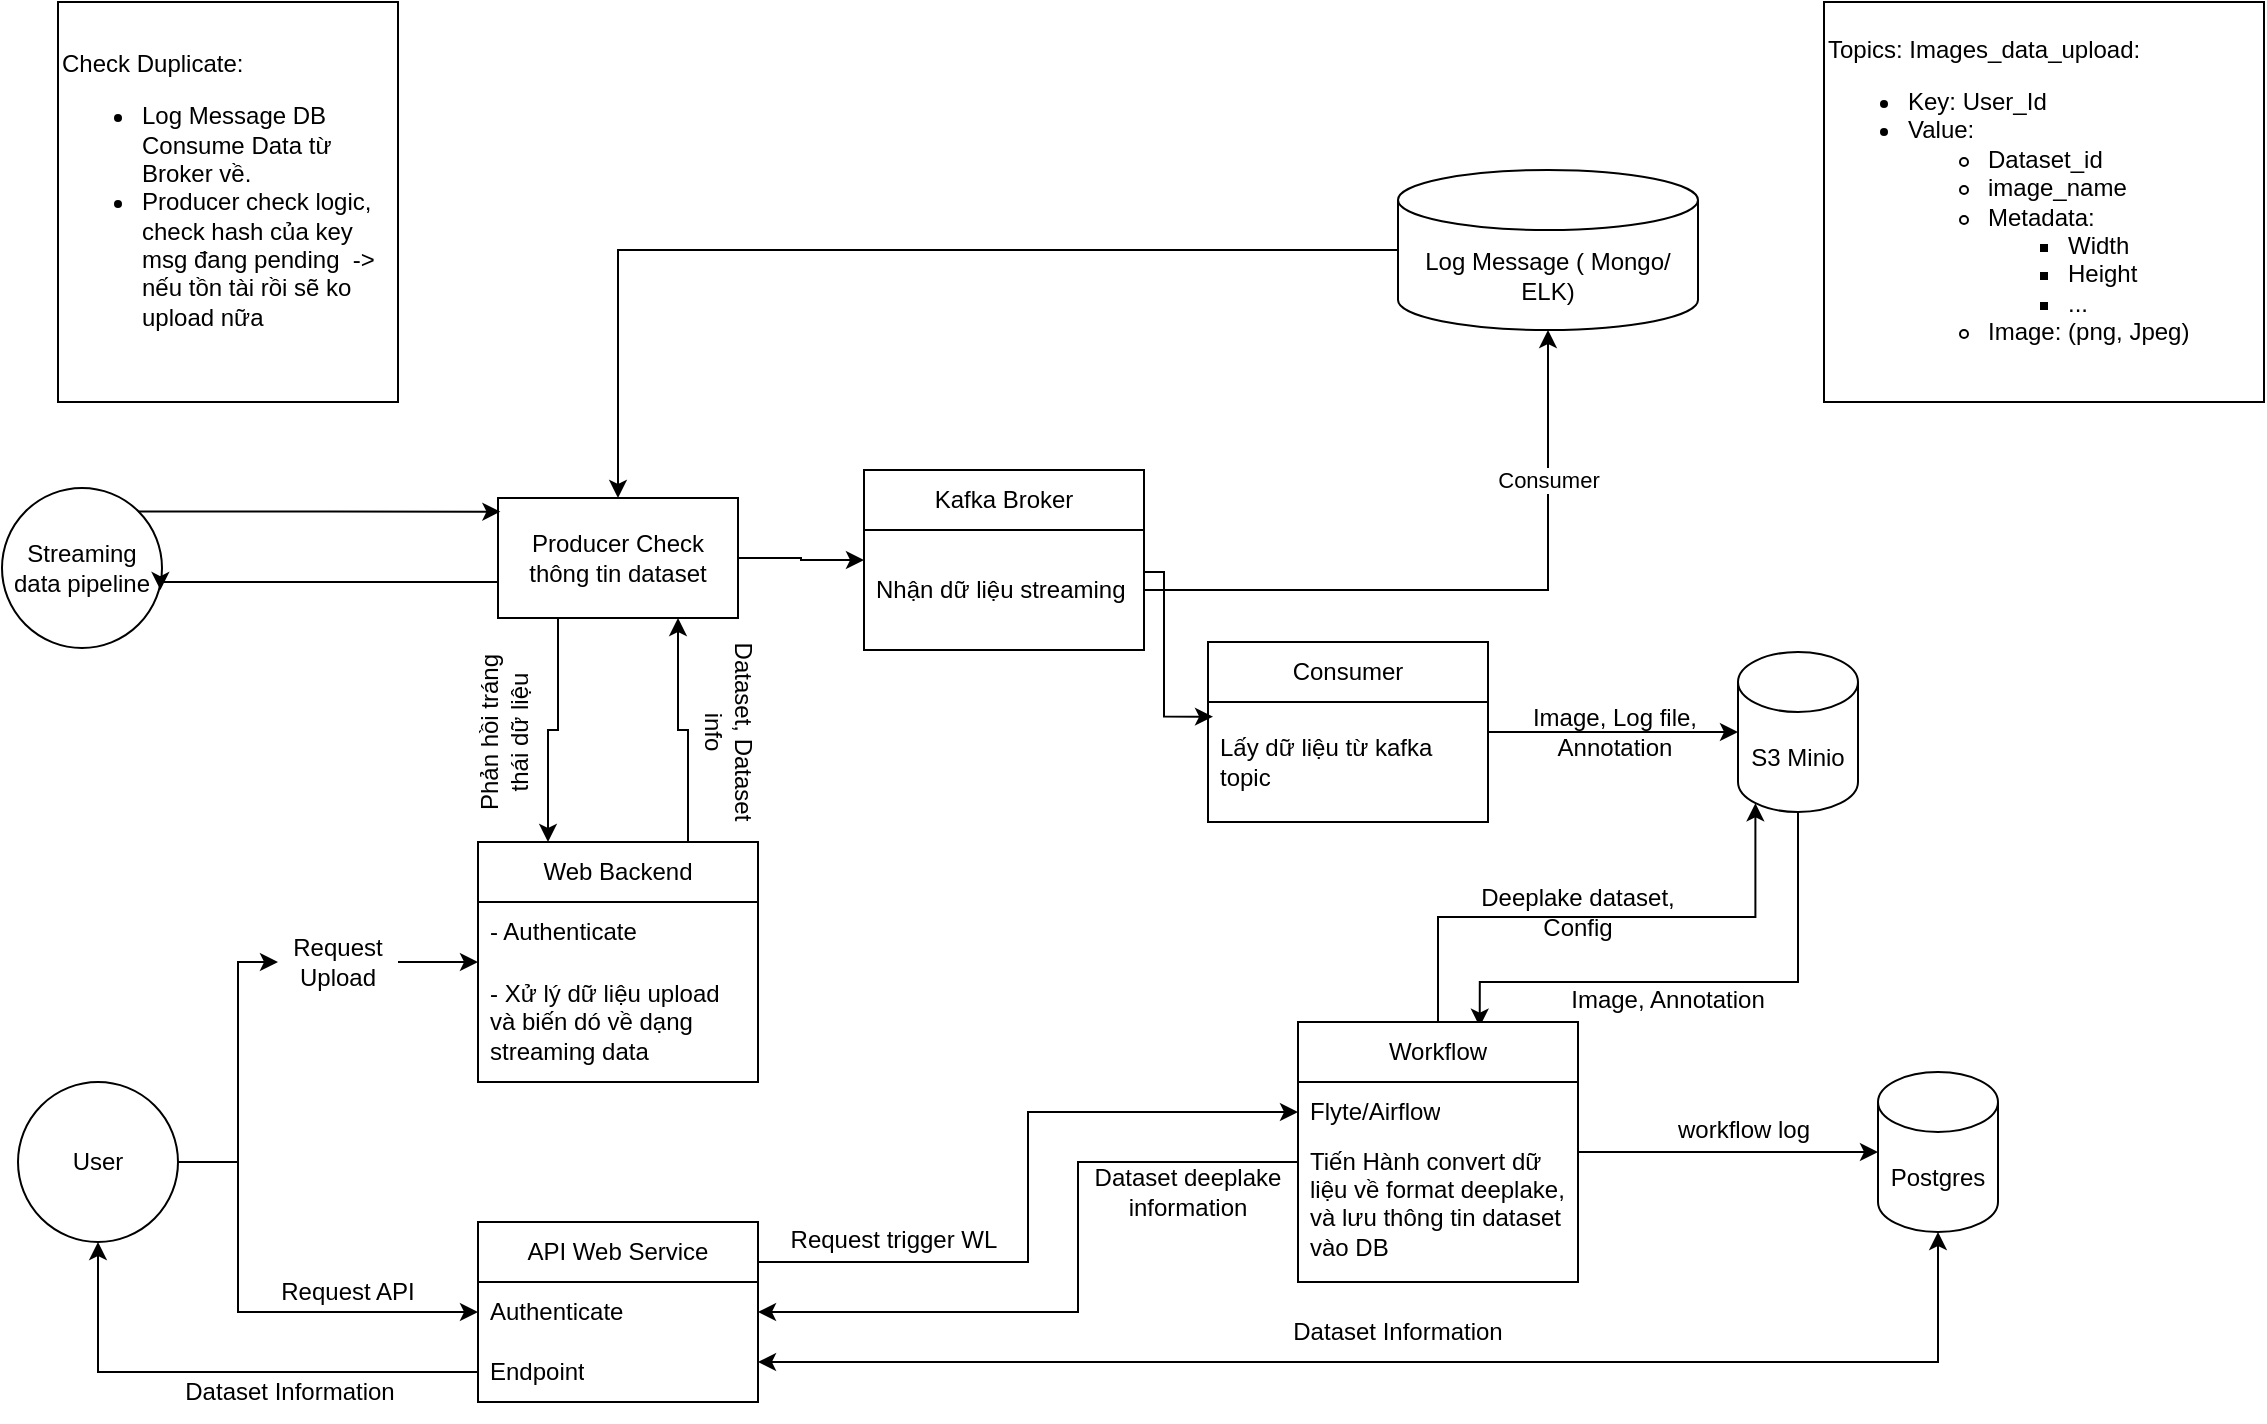 <mxfile version="24.7.7">
  <diagram name="Page-1" id="tDCHcLKuwZKlSC-C740e">
    <mxGraphModel dx="1434" dy="1874" grid="1" gridSize="10" guides="1" tooltips="1" connect="1" arrows="1" fold="1" page="1" pageScale="1" pageWidth="850" pageHeight="1100" math="0" shadow="0">
      <root>
        <mxCell id="0" />
        <mxCell id="1" parent="0" />
        <mxCell id="VU2UuEI_NbV8B1_qW69L-1" style="edgeStyle=orthogonalEdgeStyle;rounded=0;orthogonalLoop=1;jettySize=auto;html=1;entryX=0;entryY=0.5;entryDx=0;entryDy=0;" edge="1" parent="1" source="VU2UuEI_NbV8B1_qW69L-12" target="VU2UuEI_NbV8B1_qW69L-8">
          <mxGeometry relative="1" as="geometry" />
        </mxCell>
        <mxCell id="VU2UuEI_NbV8B1_qW69L-2" style="edgeStyle=orthogonalEdgeStyle;rounded=0;orthogonalLoop=1;jettySize=auto;html=1;entryX=0;entryY=0.5;entryDx=0;entryDy=0;" edge="1" parent="1" source="VU2UuEI_NbV8B1_qW69L-3" target="VU2UuEI_NbV8B1_qW69L-25">
          <mxGeometry relative="1" as="geometry">
            <Array as="points">
              <mxPoint x="210" y="380" />
              <mxPoint x="210" y="455" />
            </Array>
          </mxGeometry>
        </mxCell>
        <mxCell id="VU2UuEI_NbV8B1_qW69L-3" value="User" style="ellipse;whiteSpace=wrap;html=1;aspect=fixed;" vertex="1" parent="1">
          <mxGeometry x="100" y="340" width="80" height="80" as="geometry" />
        </mxCell>
        <mxCell id="VU2UuEI_NbV8B1_qW69L-4" value="Streaming data pipeline" style="ellipse;whiteSpace=wrap;html=1;aspect=fixed;" vertex="1" parent="1">
          <mxGeometry x="92" y="43" width="80" height="80" as="geometry" />
        </mxCell>
        <mxCell id="VU2UuEI_NbV8B1_qW69L-5" value="Consumer" style="swimlane;fontStyle=0;childLayout=stackLayout;horizontal=1;startSize=30;horizontalStack=0;resizeParent=1;resizeParentMax=0;resizeLast=0;collapsible=1;marginBottom=0;whiteSpace=wrap;html=1;" vertex="1" parent="1">
          <mxGeometry x="695" y="120" width="140" height="90" as="geometry" />
        </mxCell>
        <mxCell id="VU2UuEI_NbV8B1_qW69L-6" value="Lấy dữ liệu từ kafka topic" style="text;strokeColor=none;fillColor=none;align=left;verticalAlign=middle;spacingLeft=4;spacingRight=4;overflow=hidden;points=[[0,0.5],[1,0.5]];portConstraint=eastwest;rotatable=0;whiteSpace=wrap;html=1;" vertex="1" parent="VU2UuEI_NbV8B1_qW69L-5">
          <mxGeometry y="30" width="140" height="60" as="geometry" />
        </mxCell>
        <mxCell id="VU2UuEI_NbV8B1_qW69L-7" style="edgeStyle=orthogonalEdgeStyle;rounded=0;orthogonalLoop=1;jettySize=auto;html=1;exitX=0.75;exitY=0;exitDx=0;exitDy=0;entryX=0.75;entryY=1;entryDx=0;entryDy=0;" edge="1" parent="1" source="VU2UuEI_NbV8B1_qW69L-8" target="VU2UuEI_NbV8B1_qW69L-48">
          <mxGeometry relative="1" as="geometry" />
        </mxCell>
        <mxCell id="VU2UuEI_NbV8B1_qW69L-8" value="Web Backend" style="swimlane;fontStyle=0;childLayout=stackLayout;horizontal=1;startSize=30;horizontalStack=0;resizeParent=1;resizeParentMax=0;resizeLast=0;collapsible=1;marginBottom=0;whiteSpace=wrap;html=1;" vertex="1" parent="1">
          <mxGeometry x="330" y="220" width="140" height="120" as="geometry" />
        </mxCell>
        <mxCell id="VU2UuEI_NbV8B1_qW69L-9" value="- Authenticate" style="text;strokeColor=none;fillColor=none;align=left;verticalAlign=middle;spacingLeft=4;spacingRight=4;overflow=hidden;points=[[0,0.5],[1,0.5]];portConstraint=eastwest;rotatable=0;whiteSpace=wrap;html=1;" vertex="1" parent="VU2UuEI_NbV8B1_qW69L-8">
          <mxGeometry y="30" width="140" height="30" as="geometry" />
        </mxCell>
        <mxCell id="VU2UuEI_NbV8B1_qW69L-10" value="- Xử lý dữ liệu upload và biến dó về dạng streaming data" style="text;strokeColor=none;fillColor=none;align=left;verticalAlign=middle;spacingLeft=4;spacingRight=4;overflow=hidden;points=[[0,0.5],[1,0.5]];portConstraint=eastwest;rotatable=0;whiteSpace=wrap;html=1;" vertex="1" parent="VU2UuEI_NbV8B1_qW69L-8">
          <mxGeometry y="60" width="140" height="60" as="geometry" />
        </mxCell>
        <mxCell id="VU2UuEI_NbV8B1_qW69L-11" value="" style="edgeStyle=orthogonalEdgeStyle;rounded=0;orthogonalLoop=1;jettySize=auto;html=1;entryX=0;entryY=0.5;entryDx=0;entryDy=0;" edge="1" parent="1" source="VU2UuEI_NbV8B1_qW69L-3" target="VU2UuEI_NbV8B1_qW69L-12">
          <mxGeometry relative="1" as="geometry">
            <mxPoint x="180" y="380" as="sourcePoint" />
            <mxPoint x="290" y="380" as="targetPoint" />
            <Array as="points">
              <mxPoint x="210" y="380" />
              <mxPoint x="210" y="280" />
            </Array>
          </mxGeometry>
        </mxCell>
        <mxCell id="VU2UuEI_NbV8B1_qW69L-12" value="Request Upload" style="text;html=1;align=center;verticalAlign=middle;whiteSpace=wrap;rounded=0;" vertex="1" parent="1">
          <mxGeometry x="230" y="265" width="60" height="30" as="geometry" />
        </mxCell>
        <mxCell id="VU2UuEI_NbV8B1_qW69L-13" style="edgeStyle=orthogonalEdgeStyle;rounded=0;orthogonalLoop=1;jettySize=auto;html=1;entryX=0.649;entryY=0.018;entryDx=0;entryDy=0;entryPerimeter=0;" edge="1" parent="1" source="VU2UuEI_NbV8B1_qW69L-14" target="VU2UuEI_NbV8B1_qW69L-18">
          <mxGeometry relative="1" as="geometry">
            <Array as="points">
              <mxPoint x="990" y="290" />
              <mxPoint x="831" y="290" />
            </Array>
          </mxGeometry>
        </mxCell>
        <mxCell id="VU2UuEI_NbV8B1_qW69L-14" value="S3 Minio" style="shape=cylinder3;whiteSpace=wrap;html=1;boundedLbl=1;backgroundOutline=1;size=15;" vertex="1" parent="1">
          <mxGeometry x="960" y="125" width="60" height="80" as="geometry" />
        </mxCell>
        <mxCell id="VU2UuEI_NbV8B1_qW69L-15" value="Image, Log file, Annotation" style="text;html=1;align=center;verticalAlign=middle;whiteSpace=wrap;rounded=0;rotation=0;" vertex="1" parent="1">
          <mxGeometry x="856" y="150" width="85" height="30" as="geometry" />
        </mxCell>
        <mxCell id="VU2UuEI_NbV8B1_qW69L-16" value="Postgres" style="shape=cylinder3;whiteSpace=wrap;html=1;boundedLbl=1;backgroundOutline=1;size=15;" vertex="1" parent="1">
          <mxGeometry x="1030" y="335" width="60" height="80" as="geometry" />
        </mxCell>
        <mxCell id="VU2UuEI_NbV8B1_qW69L-17" style="edgeStyle=orthogonalEdgeStyle;rounded=0;orthogonalLoop=1;jettySize=auto;html=1;entryX=1;entryY=0.5;entryDx=0;entryDy=0;" edge="1" parent="1" source="VU2UuEI_NbV8B1_qW69L-18" target="VU2UuEI_NbV8B1_qW69L-25">
          <mxGeometry relative="1" as="geometry">
            <Array as="points">
              <mxPoint x="630" y="380" />
              <mxPoint x="630" y="455" />
            </Array>
          </mxGeometry>
        </mxCell>
        <mxCell id="VU2UuEI_NbV8B1_qW69L-18" value="Workflow" style="swimlane;fontStyle=0;childLayout=stackLayout;horizontal=1;startSize=30;horizontalStack=0;resizeParent=1;resizeParentMax=0;resizeLast=0;collapsible=1;marginBottom=0;whiteSpace=wrap;html=1;" vertex="1" parent="1">
          <mxGeometry x="740" y="310" width="140" height="130" as="geometry">
            <mxRectangle x="740" y="310" width="90" height="30" as="alternateBounds" />
          </mxGeometry>
        </mxCell>
        <mxCell id="VU2UuEI_NbV8B1_qW69L-19" value="Flyte/Airflow" style="text;strokeColor=none;fillColor=none;align=left;verticalAlign=middle;spacingLeft=4;spacingRight=4;overflow=hidden;points=[[0,0.5],[1,0.5]];portConstraint=eastwest;rotatable=0;whiteSpace=wrap;html=1;" vertex="1" parent="VU2UuEI_NbV8B1_qW69L-18">
          <mxGeometry y="30" width="140" height="30" as="geometry" />
        </mxCell>
        <mxCell id="VU2UuEI_NbV8B1_qW69L-20" value="Tiến Hành convert dữ liệu về format deeplake, và lưu thông tin dataset vào DB&lt;div&gt;&lt;br&gt;&lt;/div&gt;" style="text;strokeColor=none;fillColor=none;align=left;verticalAlign=middle;spacingLeft=4;spacingRight=4;overflow=hidden;points=[[0,0.5],[1,0.5]];portConstraint=eastwest;rotatable=0;whiteSpace=wrap;html=1;" vertex="1" parent="VU2UuEI_NbV8B1_qW69L-18">
          <mxGeometry y="60" width="140" height="70" as="geometry" />
        </mxCell>
        <mxCell id="VU2UuEI_NbV8B1_qW69L-21" style="edgeStyle=orthogonalEdgeStyle;rounded=0;orthogonalLoop=1;jettySize=auto;html=1;entryX=0;entryY=0.5;entryDx=0;entryDy=0;entryPerimeter=0;" edge="1" parent="1" source="VU2UuEI_NbV8B1_qW69L-18" target="VU2UuEI_NbV8B1_qW69L-16">
          <mxGeometry relative="1" as="geometry" />
        </mxCell>
        <mxCell id="VU2UuEI_NbV8B1_qW69L-22" value="Deeplake dataset, Config" style="text;html=1;align=center;verticalAlign=middle;whiteSpace=wrap;rounded=0;" vertex="1" parent="1">
          <mxGeometry x="820" y="240" width="120" height="30" as="geometry" />
        </mxCell>
        <mxCell id="VU2UuEI_NbV8B1_qW69L-23" value="Dataset deeplake information" style="text;html=1;align=center;verticalAlign=middle;whiteSpace=wrap;rounded=0;rotation=0;" vertex="1" parent="1">
          <mxGeometry x="630" y="380" width="110" height="30" as="geometry" />
        </mxCell>
        <mxCell id="VU2UuEI_NbV8B1_qW69L-24" value="API Web Service" style="swimlane;fontStyle=0;childLayout=stackLayout;horizontal=1;startSize=30;horizontalStack=0;resizeParent=1;resizeParentMax=0;resizeLast=0;collapsible=1;marginBottom=0;whiteSpace=wrap;html=1;" vertex="1" parent="1">
          <mxGeometry x="330" y="410" width="140" height="90" as="geometry" />
        </mxCell>
        <mxCell id="VU2UuEI_NbV8B1_qW69L-25" value="Authenticate" style="text;strokeColor=none;fillColor=none;align=left;verticalAlign=middle;spacingLeft=4;spacingRight=4;overflow=hidden;points=[[0,0.5],[1,0.5]];portConstraint=eastwest;rotatable=0;whiteSpace=wrap;html=1;" vertex="1" parent="VU2UuEI_NbV8B1_qW69L-24">
          <mxGeometry y="30" width="140" height="30" as="geometry" />
        </mxCell>
        <mxCell id="VU2UuEI_NbV8B1_qW69L-26" value="Endpoint" style="text;strokeColor=none;fillColor=none;align=left;verticalAlign=middle;spacingLeft=4;spacingRight=4;overflow=hidden;points=[[0,0.5],[1,0.5]];portConstraint=eastwest;rotatable=0;whiteSpace=wrap;html=1;" vertex="1" parent="VU2UuEI_NbV8B1_qW69L-24">
          <mxGeometry y="60" width="140" height="30" as="geometry" />
        </mxCell>
        <mxCell id="VU2UuEI_NbV8B1_qW69L-27" value="Request trigger WL" style="text;html=1;align=center;verticalAlign=middle;whiteSpace=wrap;rounded=0;rotation=0;" vertex="1" parent="1">
          <mxGeometry x="483" y="404" width="110" height="30" as="geometry" />
        </mxCell>
        <mxCell id="VU2UuEI_NbV8B1_qW69L-28" value="workflow log" style="text;html=1;align=center;verticalAlign=middle;whiteSpace=wrap;rounded=0;" vertex="1" parent="1">
          <mxGeometry x="923" y="349" width="80" height="30" as="geometry" />
        </mxCell>
        <mxCell id="VU2UuEI_NbV8B1_qW69L-29" style="edgeStyle=orthogonalEdgeStyle;rounded=0;orthogonalLoop=1;jettySize=auto;html=1;entryX=0;entryY=0.5;entryDx=0;entryDy=0;entryPerimeter=0;" edge="1" parent="1" source="VU2UuEI_NbV8B1_qW69L-5" target="VU2UuEI_NbV8B1_qW69L-14">
          <mxGeometry relative="1" as="geometry" />
        </mxCell>
        <mxCell id="VU2UuEI_NbV8B1_qW69L-30" style="edgeStyle=orthogonalEdgeStyle;rounded=0;orthogonalLoop=1;jettySize=auto;html=1;entryX=0;entryY=0.5;entryDx=0;entryDy=0;exitX=1;exitY=0.25;exitDx=0;exitDy=0;" edge="1" parent="1" source="VU2UuEI_NbV8B1_qW69L-24" target="VU2UuEI_NbV8B1_qW69L-19">
          <mxGeometry relative="1" as="geometry">
            <Array as="points">
              <mxPoint x="470" y="430" />
              <mxPoint x="605" y="430" />
              <mxPoint x="605" y="355" />
            </Array>
          </mxGeometry>
        </mxCell>
        <mxCell id="VU2UuEI_NbV8B1_qW69L-31" value="Image, Annotation" style="text;html=1;align=center;verticalAlign=middle;whiteSpace=wrap;rounded=0;" vertex="1" parent="1">
          <mxGeometry x="870" y="284" width="110" height="30" as="geometry" />
        </mxCell>
        <mxCell id="VU2UuEI_NbV8B1_qW69L-32" value="Dataset Information" style="text;html=1;align=center;verticalAlign=middle;whiteSpace=wrap;rounded=0;" vertex="1" parent="1">
          <mxGeometry x="730" y="450" width="120" height="30" as="geometry" />
        </mxCell>
        <mxCell id="VU2UuEI_NbV8B1_qW69L-33" value="Dataset, Dataset info" style="text;html=1;align=center;verticalAlign=middle;whiteSpace=wrap;rounded=0;rotation=90;" vertex="1" parent="1">
          <mxGeometry x="401" y="150" width="109" height="30" as="geometry" />
        </mxCell>
        <mxCell id="VU2UuEI_NbV8B1_qW69L-34" value="Request API" style="text;html=1;align=center;verticalAlign=middle;whiteSpace=wrap;rounded=0;" vertex="1" parent="1">
          <mxGeometry x="230" y="430" width="70" height="30" as="geometry" />
        </mxCell>
        <mxCell id="VU2UuEI_NbV8B1_qW69L-35" value="" style="endArrow=classic;startArrow=classic;html=1;rounded=0;entryX=0.5;entryY=1;entryDx=0;entryDy=0;entryPerimeter=0;exitX=1;exitY=0.333;exitDx=0;exitDy=0;exitPerimeter=0;" edge="1" parent="1" source="VU2UuEI_NbV8B1_qW69L-26" target="VU2UuEI_NbV8B1_qW69L-16">
          <mxGeometry width="50" height="50" relative="1" as="geometry">
            <mxPoint x="650" y="240" as="sourcePoint" />
            <mxPoint x="700" y="190" as="targetPoint" />
            <Array as="points">
              <mxPoint x="1060" y="480" />
            </Array>
          </mxGeometry>
        </mxCell>
        <mxCell id="VU2UuEI_NbV8B1_qW69L-36" style="edgeStyle=orthogonalEdgeStyle;rounded=0;orthogonalLoop=1;jettySize=auto;html=1;entryX=0.145;entryY=1;entryDx=0;entryDy=-4.35;entryPerimeter=0;exitX=0.5;exitY=0;exitDx=0;exitDy=0;" edge="1" parent="1" source="VU2UuEI_NbV8B1_qW69L-18" target="VU2UuEI_NbV8B1_qW69L-14">
          <mxGeometry relative="1" as="geometry" />
        </mxCell>
        <mxCell id="VU2UuEI_NbV8B1_qW69L-37" style="edgeStyle=orthogonalEdgeStyle;rounded=0;orthogonalLoop=1;jettySize=auto;html=1;entryX=0.5;entryY=1;entryDx=0;entryDy=0;" edge="1" parent="1" source="VU2UuEI_NbV8B1_qW69L-26" target="VU2UuEI_NbV8B1_qW69L-3">
          <mxGeometry relative="1" as="geometry" />
        </mxCell>
        <mxCell id="VU2UuEI_NbV8B1_qW69L-38" value="Dataset Information" style="text;html=1;align=center;verticalAlign=middle;whiteSpace=wrap;rounded=0;" vertex="1" parent="1">
          <mxGeometry x="176" y="480" width="120" height="30" as="geometry" />
        </mxCell>
        <mxCell id="VU2UuEI_NbV8B1_qW69L-39" value="Kafka Broker" style="swimlane;fontStyle=0;childLayout=stackLayout;horizontal=1;startSize=30;horizontalStack=0;resizeParent=1;resizeParentMax=0;resizeLast=0;collapsible=1;marginBottom=0;whiteSpace=wrap;html=1;" vertex="1" parent="1">
          <mxGeometry x="523" y="34" width="140" height="90" as="geometry" />
        </mxCell>
        <mxCell id="VU2UuEI_NbV8B1_qW69L-40" value="Nhận dữ liệu streaming" style="text;strokeColor=none;fillColor=none;align=left;verticalAlign=middle;spacingLeft=4;spacingRight=4;overflow=hidden;points=[[0,0.5],[1,0.5]];portConstraint=eastwest;rotatable=0;whiteSpace=wrap;html=1;" vertex="1" parent="VU2UuEI_NbV8B1_qW69L-39">
          <mxGeometry y="30" width="140" height="60" as="geometry" />
        </mxCell>
        <mxCell id="VU2UuEI_NbV8B1_qW69L-41" style="edgeStyle=orthogonalEdgeStyle;rounded=0;orthogonalLoop=1;jettySize=auto;html=1;entryX=0.018;entryY=0.122;entryDx=0;entryDy=0;entryPerimeter=0;" edge="1" parent="1" source="VU2UuEI_NbV8B1_qW69L-40" target="VU2UuEI_NbV8B1_qW69L-6">
          <mxGeometry relative="1" as="geometry">
            <Array as="points">
              <mxPoint x="673" y="85" />
              <mxPoint x="673" y="157" />
            </Array>
          </mxGeometry>
        </mxCell>
        <mxCell id="VU2UuEI_NbV8B1_qW69L-42" style="edgeStyle=orthogonalEdgeStyle;rounded=0;orthogonalLoop=1;jettySize=auto;html=1;entryX=0.5;entryY=0;entryDx=0;entryDy=0;" edge="1" parent="1" source="VU2UuEI_NbV8B1_qW69L-43" target="VU2UuEI_NbV8B1_qW69L-48">
          <mxGeometry relative="1" as="geometry" />
        </mxCell>
        <mxCell id="VU2UuEI_NbV8B1_qW69L-43" value="Log Message ( Mongo/ ELK)" style="shape=cylinder3;whiteSpace=wrap;html=1;boundedLbl=1;backgroundOutline=1;size=15;" vertex="1" parent="1">
          <mxGeometry x="790" y="-116" width="150" height="80" as="geometry" />
        </mxCell>
        <mxCell id="VU2UuEI_NbV8B1_qW69L-45" value="Phản hồi tráng thái dữ liệu" style="text;html=1;align=center;verticalAlign=middle;whiteSpace=wrap;rounded=0;rotation=270;" vertex="1" parent="1">
          <mxGeometry x="300" y="150" width="86" height="30" as="geometry" />
        </mxCell>
        <mxCell id="VU2UuEI_NbV8B1_qW69L-46" style="edgeStyle=orthogonalEdgeStyle;rounded=0;orthogonalLoop=1;jettySize=auto;html=1;exitX=0.25;exitY=1;exitDx=0;exitDy=0;entryX=0.25;entryY=0;entryDx=0;entryDy=0;" edge="1" parent="1" source="VU2UuEI_NbV8B1_qW69L-48" target="VU2UuEI_NbV8B1_qW69L-8">
          <mxGeometry relative="1" as="geometry" />
        </mxCell>
        <mxCell id="VU2UuEI_NbV8B1_qW69L-47" style="edgeStyle=orthogonalEdgeStyle;rounded=0;orthogonalLoop=1;jettySize=auto;html=1;" edge="1" parent="1" source="VU2UuEI_NbV8B1_qW69L-48" target="VU2UuEI_NbV8B1_qW69L-39">
          <mxGeometry relative="1" as="geometry" />
        </mxCell>
        <mxCell id="VU2UuEI_NbV8B1_qW69L-48" value="Producer Check thông tin dataset" style="rounded=0;whiteSpace=wrap;html=1;" vertex="1" parent="1">
          <mxGeometry x="340" y="48" width="120" height="60" as="geometry" />
        </mxCell>
        <mxCell id="VU2UuEI_NbV8B1_qW69L-49" style="edgeStyle=orthogonalEdgeStyle;rounded=0;orthogonalLoop=1;jettySize=auto;html=1;exitX=1;exitY=0;exitDx=0;exitDy=0;entryX=0.01;entryY=0.114;entryDx=0;entryDy=0;entryPerimeter=0;" edge="1" parent="1" source="VU2UuEI_NbV8B1_qW69L-4" target="VU2UuEI_NbV8B1_qW69L-48">
          <mxGeometry relative="1" as="geometry" />
        </mxCell>
        <mxCell id="VU2UuEI_NbV8B1_qW69L-50" style="edgeStyle=orthogonalEdgeStyle;rounded=0;orthogonalLoop=1;jettySize=auto;html=1;exitX=0;exitY=0.75;exitDx=0;exitDy=0;entryX=0.99;entryY=0.638;entryDx=0;entryDy=0;entryPerimeter=0;" edge="1" parent="1" source="VU2UuEI_NbV8B1_qW69L-48" target="VU2UuEI_NbV8B1_qW69L-4">
          <mxGeometry relative="1" as="geometry">
            <Array as="points">
              <mxPoint x="340" y="90" />
              <mxPoint x="171" y="90" />
            </Array>
          </mxGeometry>
        </mxCell>
        <mxCell id="VU2UuEI_NbV8B1_qW69L-59" style="edgeStyle=orthogonalEdgeStyle;rounded=0;orthogonalLoop=1;jettySize=auto;html=1;entryX=0.5;entryY=1;entryDx=0;entryDy=0;entryPerimeter=0;" edge="1" parent="1" source="VU2UuEI_NbV8B1_qW69L-40" target="VU2UuEI_NbV8B1_qW69L-43">
          <mxGeometry relative="1" as="geometry" />
        </mxCell>
        <mxCell id="VU2UuEI_NbV8B1_qW69L-60" value="Consumer" style="edgeLabel;html=1;align=center;verticalAlign=middle;resizable=0;points=[];" vertex="1" connectable="0" parent="VU2UuEI_NbV8B1_qW69L-59">
          <mxGeometry x="0.548" relative="1" as="geometry">
            <mxPoint as="offset" />
          </mxGeometry>
        </mxCell>
        <mxCell id="VU2UuEI_NbV8B1_qW69L-61" value="Topics: Images_data_upload:&lt;br&gt;&lt;ul&gt;&lt;li&gt;Key: User_Id&amp;nbsp;&lt;/li&gt;&lt;li&gt;Value:&amp;nbsp;&lt;/li&gt;&lt;ul&gt;&lt;li&gt;Dataset_id&lt;/li&gt;&lt;li&gt;image_name&lt;/li&gt;&lt;li&gt;Metadata:&lt;/li&gt;&lt;ul&gt;&lt;li&gt;Width&lt;/li&gt;&lt;li&gt;Height&lt;/li&gt;&lt;li&gt;...&lt;/li&gt;&lt;/ul&gt;&lt;li&gt;Image: (png, Jpeg)&lt;/li&gt;&lt;/ul&gt;&lt;/ul&gt;" style="rounded=0;whiteSpace=wrap;html=1;align=left;" vertex="1" parent="1">
          <mxGeometry x="1003" y="-200" width="220" height="200" as="geometry" />
        </mxCell>
        <mxCell id="VU2UuEI_NbV8B1_qW69L-62" value="Check Duplicate:&lt;br&gt;&lt;div style=&quot;&quot;&gt;&lt;ul&gt;&lt;li&gt;&lt;span style=&quot;background-color: initial;&quot;&gt;Log Message DB Consume Data từ Broker về.&lt;/span&gt;&lt;/li&gt;&lt;li&gt;&lt;span style=&quot;background-color: initial;&quot;&gt;Producer check logic, check hash của key msg đang pending&amp;nbsp; -&amp;gt; nếu tồn tài rồi sẽ ko upload nữa&lt;/span&gt;&lt;/li&gt;&lt;/ul&gt;&lt;/div&gt;" style="rounded=0;whiteSpace=wrap;html=1;align=left;" vertex="1" parent="1">
          <mxGeometry x="120" y="-200" width="170" height="200" as="geometry" />
        </mxCell>
      </root>
    </mxGraphModel>
  </diagram>
</mxfile>
